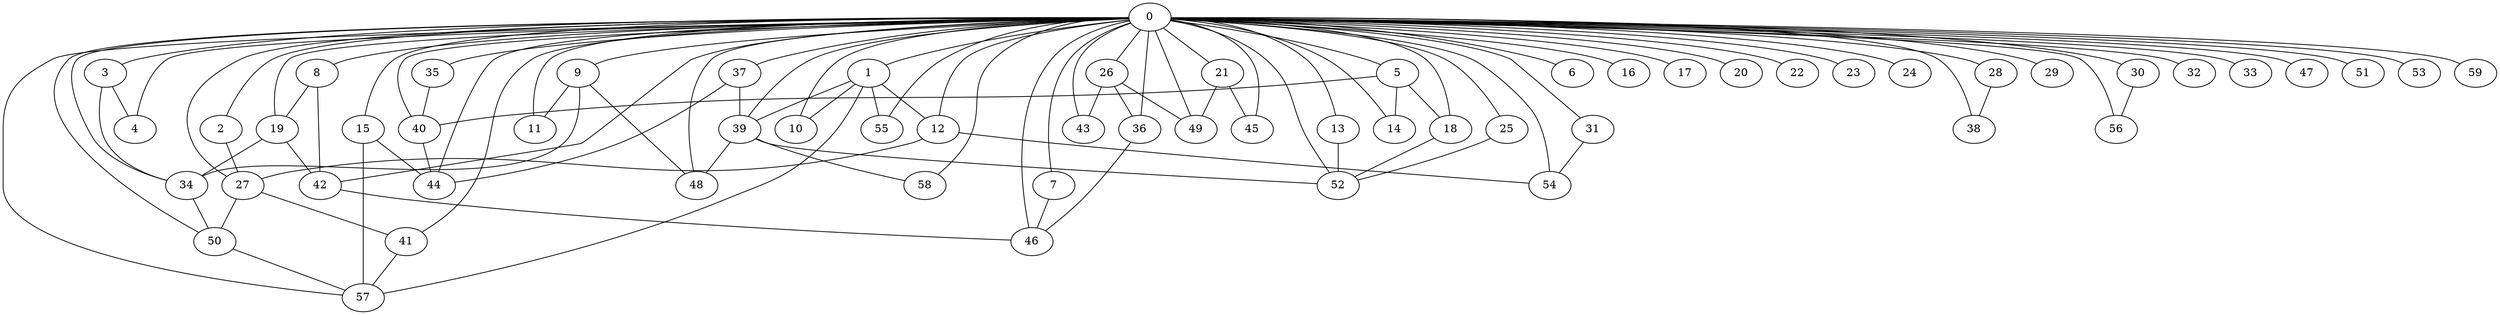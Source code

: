 
graph graphname {
    0 -- 1
0 -- 2
0 -- 3
0 -- 4
0 -- 5
0 -- 6
0 -- 7
0 -- 8
0 -- 9
0 -- 10
0 -- 11
0 -- 12
0 -- 13
0 -- 14
0 -- 15
0 -- 16
0 -- 17
0 -- 18
0 -- 19
0 -- 20
0 -- 21
0 -- 22
0 -- 23
0 -- 24
0 -- 25
0 -- 26
0 -- 27
0 -- 28
0 -- 29
0 -- 30
0 -- 31
0 -- 32
0 -- 33
0 -- 34
0 -- 35
0 -- 36
0 -- 37
0 -- 38
0 -- 39
0 -- 40
0 -- 41
0 -- 42
0 -- 43
0 -- 44
0 -- 45
0 -- 46
0 -- 47
0 -- 48
0 -- 49
0 -- 50
0 -- 51
0 -- 52
0 -- 53
0 -- 54
0 -- 55
0 -- 56
0 -- 57
0 -- 58
0 -- 59
1 -- 57
1 -- 10
1 -- 39
1 -- 12
1 -- 55
2 -- 27
3 -- 34
3 -- 4
5 -- 18
5 -- 14
5 -- 40
7 -- 46
8 -- 19
8 -- 42
9 -- 34
9 -- 48
9 -- 11
12 -- 27
12 -- 54
13 -- 52
15 -- 44
15 -- 57
18 -- 52
19 -- 42
19 -- 34
21 -- 49
21 -- 45
25 -- 52
26 -- 49
26 -- 36
26 -- 43
27 -- 41
27 -- 50
28 -- 38
30 -- 56
31 -- 54
34 -- 50
35 -- 40
36 -- 46
37 -- 39
37 -- 44
39 -- 58
39 -- 48
39 -- 52
40 -- 44
41 -- 57
42 -- 46
50 -- 57

}
